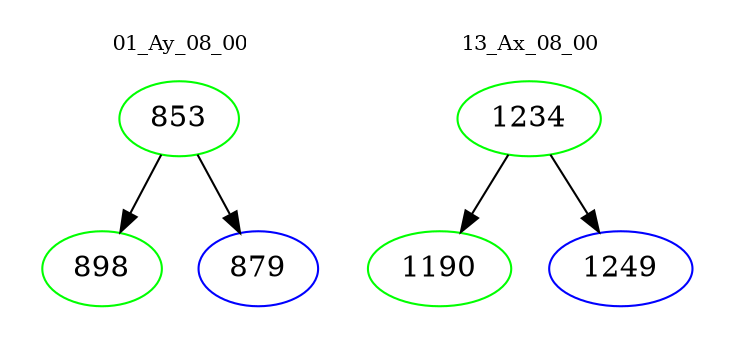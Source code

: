 digraph{
subgraph cluster_0 {
color = white
label = "01_Ay_08_00";
fontsize=10;
T0_853 [label="853", color="green"]
T0_853 -> T0_898 [color="black"]
T0_898 [label="898", color="green"]
T0_853 -> T0_879 [color="black"]
T0_879 [label="879", color="blue"]
}
subgraph cluster_1 {
color = white
label = "13_Ax_08_00";
fontsize=10;
T1_1234 [label="1234", color="green"]
T1_1234 -> T1_1190 [color="black"]
T1_1190 [label="1190", color="green"]
T1_1234 -> T1_1249 [color="black"]
T1_1249 [label="1249", color="blue"]
}
}
